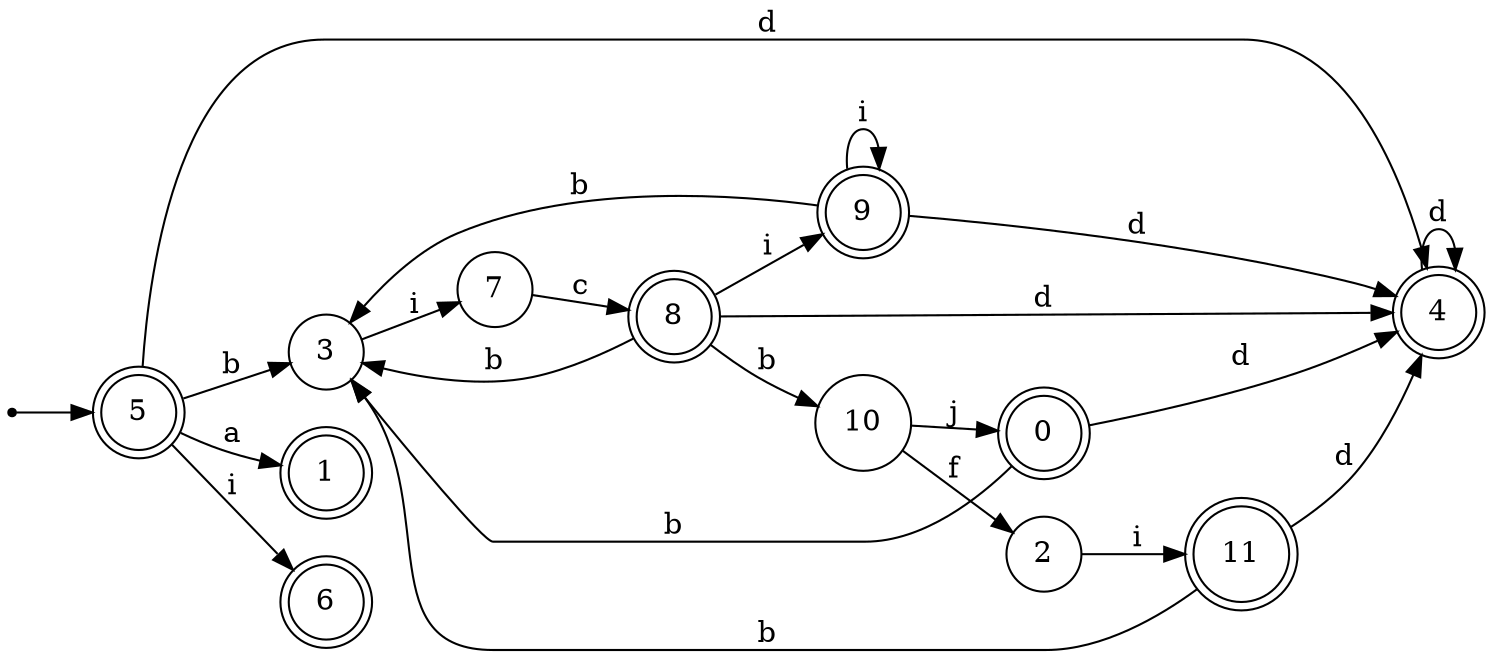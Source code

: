 digraph {
	rankdir = LR;
	size = "30,20";
	node [shape = point]; "dummy0"
	node [shape = doublecircle]; "5"
	"dummy0" -> "5";
	node [shape = doublecircle]; "0";
	node [shape = circle]; "3";
	node [shape = doublecircle]; "1";
	node [shape = doublecircle]; "4";
	node [shape = circle]; "7";
	node [shape = doublecircle]; "6";
	node [shape = doublecircle]; "9";
	node [shape = circle]; "10";
	node [shape = doublecircle]; "11";
	node [shape = doublecircle]; "8";
	node [shape = circle]; "2";
	"3" -> "7" [label = "i"];
	"8" -> "4" [label = "d"];
	"8" -> "9" [label = "i"];
	"8" -> "3" [label = "b"];
	"8" -> "10" [label = "b"];
	"11" -> "3" [label = "b"];
	"11" -> "4" [label = "d"];
	"2" -> "11" [label = "i"];
	"10" -> "0" [label = "j"];
	"10" -> "2" [label = "f"];
	"0" -> "4" [label = "d"];
	"0" -> "3" [label = "b"];
	"4" -> "4" [label = "d"];
	"5" -> "4" [label = "d"];
	"5" -> "6" [label = "i"];
	"5" -> "1" [label = "a"];
	"5" -> "3" [label = "b"];
	"9" -> "4" [label = "d"];
	"9" -> "9" [label = "i"];
	"9" -> "3" [label = "b"];
	"7" -> "8" [label = "c"];
}